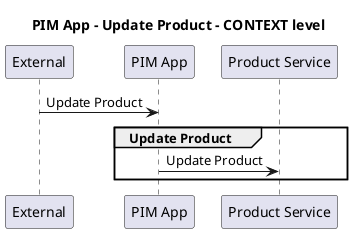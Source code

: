 @startuml

title PIM App - Update Product - CONTEXT level

participant "External" as C4InterFlow.SoftwareSystems.ExternalSystem
participant "PIM App" as ECommercePlatform.SoftwareSystems.PIMApp
participant "Product Service" as ECommercePlatform.SoftwareSystems.ProductService

C4InterFlow.SoftwareSystems.ExternalSystem -> ECommercePlatform.SoftwareSystems.PIMApp : Update Product
group Update Product
ECommercePlatform.SoftwareSystems.PIMApp -> ECommercePlatform.SoftwareSystems.ProductService : Update Product
end


@enduml
